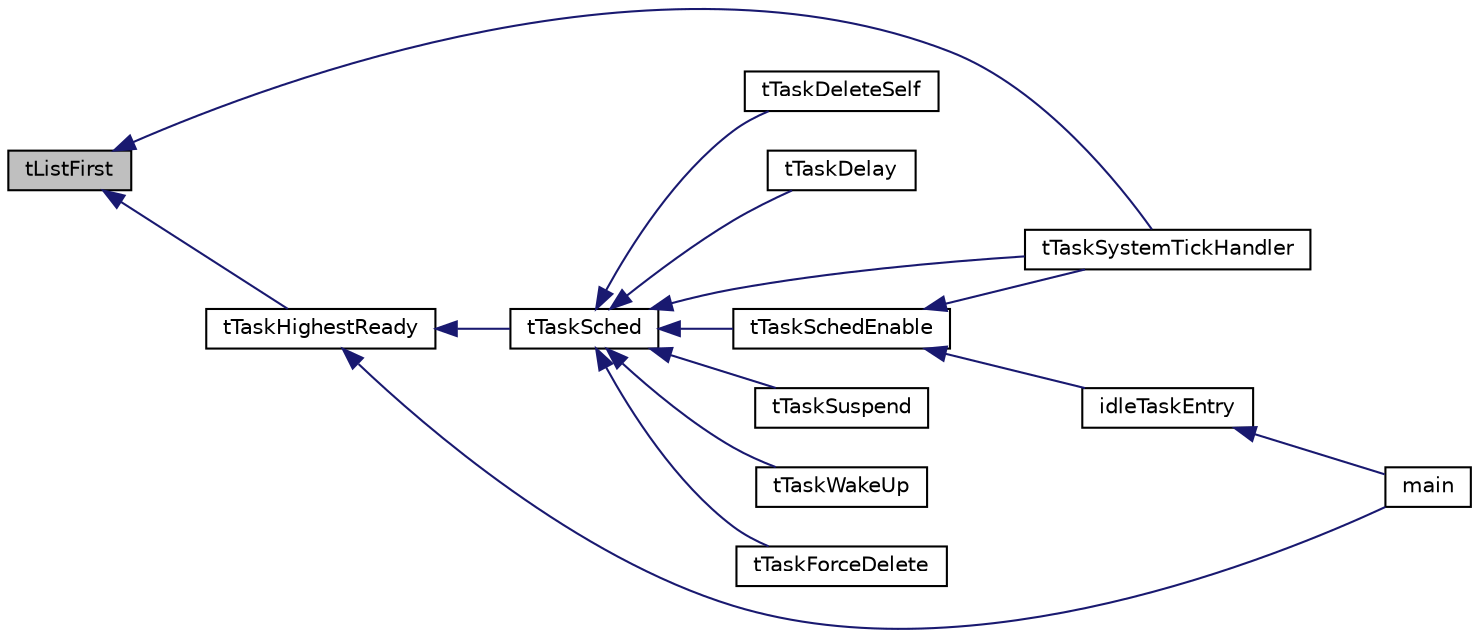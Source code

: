 digraph "tListFirst"
{
  edge [fontname="Helvetica",fontsize="10",labelfontname="Helvetica",labelfontsize="10"];
  node [fontname="Helvetica",fontsize="10",shape=record];
  rankdir="LR";
  Node28 [label="tListFirst",height=0.2,width=0.4,color="black", fillcolor="grey75", style="filled", fontcolor="black"];
  Node28 -> Node29 [dir="back",color="midnightblue",fontsize="10",style="solid",fontname="Helvetica"];
  Node29 [label="tTaskHighestReady",height=0.2,width=0.4,color="black", fillcolor="white", style="filled",URL="$tiny_o_s_8h.html#ada227be7ca5dcd9fb8cd9f2f496d5c1c",tooltip="获取当前最高优先级且可运行的任务 "];
  Node29 -> Node30 [dir="back",color="midnightblue",fontsize="10",style="solid",fontname="Helvetica"];
  Node30 [label="tTaskSched",height=0.2,width=0.4,color="black", fillcolor="white", style="filled",URL="$tiny_o_s_8h.html#aeb48f2b93febc962f23d9a6a72db9d8e",tooltip="任务调度接口。通过它来选择下一个具体的任务，然后切换至该任务运行。 "];
  Node30 -> Node31 [dir="back",color="midnightblue",fontsize="10",style="solid",fontname="Helvetica"];
  Node31 [label="tTaskSchedEnable",height=0.2,width=0.4,color="black", fillcolor="white", style="filled",URL="$tiny_o_s_8h.html#a278230ba5b792cfe8310c110ec638e77",tooltip="允许任务调度 "];
  Node31 -> Node32 [dir="back",color="midnightblue",fontsize="10",style="solid",fontname="Helvetica"];
  Node32 [label="tTaskSystemTickHandler",height=0.2,width=0.4,color="black", fillcolor="white", style="filled",URL="$tiny_o_s_8h.html#a9141328add126e3c2659b2df4b969d3c",tooltip="系统时钟节拍处理 "];
  Node31 -> Node33 [dir="back",color="midnightblue",fontsize="10",style="solid",fontname="Helvetica"];
  Node33 [label="idleTaskEntry",height=0.2,width=0.4,color="black", fillcolor="white", style="filled",URL="$t_core_8c.html#a1949c76c0bc7d4b976d447fbaa947f53",tooltip="空闲任务 "];
  Node33 -> Node34 [dir="back",color="midnightblue",fontsize="10",style="solid",fontname="Helvetica"];
  Node34 [label="main",height=0.2,width=0.4,color="black", fillcolor="white", style="filled",URL="$t_core_8c.html#ae66f6b31b5ad750f1fe042a706a4e3d4",tooltip="系统入口，完成所有功能的创建，空闲任务的创建等功能 "];
  Node30 -> Node32 [dir="back",color="midnightblue",fontsize="10",style="solid",fontname="Helvetica"];
  Node30 -> Node35 [dir="back",color="midnightblue",fontsize="10",style="solid",fontname="Helvetica"];
  Node35 [label="tTaskSuspend",height=0.2,width=0.4,color="black", fillcolor="white", style="filled",URL="$t_task_8h.html#a9b1df557da8292af30d6ff42b48e0755"];
  Node30 -> Node36 [dir="back",color="midnightblue",fontsize="10",style="solid",fontname="Helvetica"];
  Node36 [label="tTaskWakeUp",height=0.2,width=0.4,color="black", fillcolor="white", style="filled",URL="$t_task_8h.html#ac08bc12c30a810c1ec5c48f330fd509a"];
  Node30 -> Node37 [dir="back",color="midnightblue",fontsize="10",style="solid",fontname="Helvetica"];
  Node37 [label="tTaskForceDelete",height=0.2,width=0.4,color="black", fillcolor="white", style="filled",URL="$t_task_8h.html#ad4f55f0276a954401641c0972f0020e3"];
  Node30 -> Node38 [dir="back",color="midnightblue",fontsize="10",style="solid",fontname="Helvetica"];
  Node38 [label="tTaskDeleteSelf",height=0.2,width=0.4,color="black", fillcolor="white", style="filled",URL="$t_task_8h.html#a7e75a9fc2e7d9ca0bf62d519db50de00"];
  Node30 -> Node39 [dir="back",color="midnightblue",fontsize="10",style="solid",fontname="Helvetica"];
  Node39 [label="tTaskDelay",height=0.2,width=0.4,color="black", fillcolor="white", style="filled",URL="$t_time_8c.html#a7851f5bca32151d048fdf5a76e957673",tooltip="tinyOS的延时实现 "];
  Node29 -> Node34 [dir="back",color="midnightblue",fontsize="10",style="solid",fontname="Helvetica"];
  Node28 -> Node32 [dir="back",color="midnightblue",fontsize="10",style="solid",fontname="Helvetica"];
}
